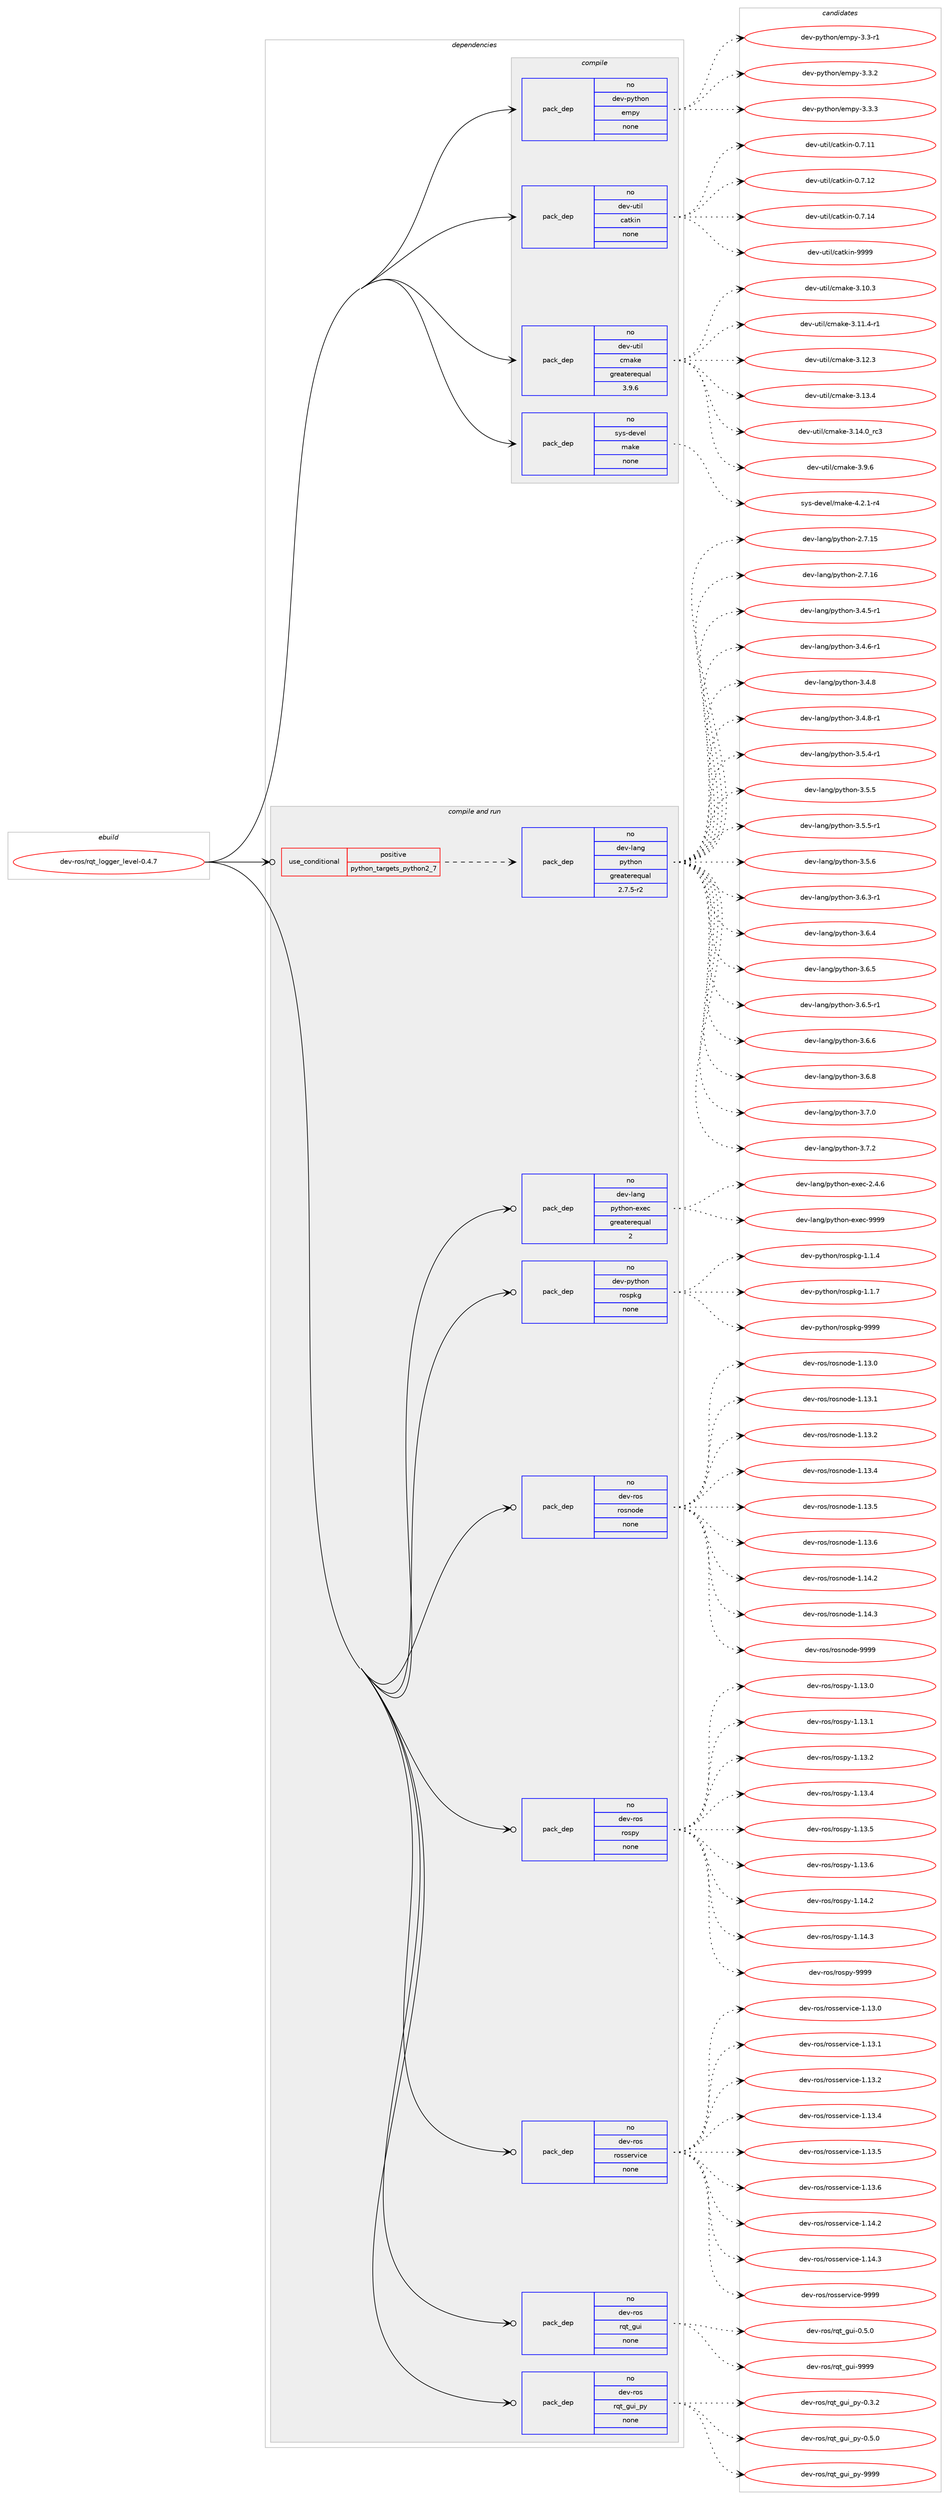 digraph prolog {

# *************
# Graph options
# *************

newrank=true;
concentrate=true;
compound=true;
graph [rankdir=LR,fontname=Helvetica,fontsize=10,ranksep=1.5];#, ranksep=2.5, nodesep=0.2];
edge  [arrowhead=vee];
node  [fontname=Helvetica,fontsize=10];

# **********
# The ebuild
# **********

subgraph cluster_leftcol {
color=gray;
rank=same;
label=<<i>ebuild</i>>;
id [label="dev-ros/rqt_logger_level-0.4.7", color=red, width=4, href="../dev-ros/rqt_logger_level-0.4.7.svg"];
}

# ****************
# The dependencies
# ****************

subgraph cluster_midcol {
color=gray;
label=<<i>dependencies</i>>;
subgraph cluster_compile {
fillcolor="#eeeeee";
style=filled;
label=<<i>compile</i>>;
subgraph pack1055531 {
dependency1469426 [label=<<TABLE BORDER="0" CELLBORDER="1" CELLSPACING="0" CELLPADDING="4" WIDTH="220"><TR><TD ROWSPAN="6" CELLPADDING="30">pack_dep</TD></TR><TR><TD WIDTH="110">no</TD></TR><TR><TD>dev-python</TD></TR><TR><TD>empy</TD></TR><TR><TD>none</TD></TR><TR><TD></TD></TR></TABLE>>, shape=none, color=blue];
}
id:e -> dependency1469426:w [weight=20,style="solid",arrowhead="vee"];
subgraph pack1055532 {
dependency1469427 [label=<<TABLE BORDER="0" CELLBORDER="1" CELLSPACING="0" CELLPADDING="4" WIDTH="220"><TR><TD ROWSPAN="6" CELLPADDING="30">pack_dep</TD></TR><TR><TD WIDTH="110">no</TD></TR><TR><TD>dev-util</TD></TR><TR><TD>catkin</TD></TR><TR><TD>none</TD></TR><TR><TD></TD></TR></TABLE>>, shape=none, color=blue];
}
id:e -> dependency1469427:w [weight=20,style="solid",arrowhead="vee"];
subgraph pack1055533 {
dependency1469428 [label=<<TABLE BORDER="0" CELLBORDER="1" CELLSPACING="0" CELLPADDING="4" WIDTH="220"><TR><TD ROWSPAN="6" CELLPADDING="30">pack_dep</TD></TR><TR><TD WIDTH="110">no</TD></TR><TR><TD>dev-util</TD></TR><TR><TD>cmake</TD></TR><TR><TD>greaterequal</TD></TR><TR><TD>3.9.6</TD></TR></TABLE>>, shape=none, color=blue];
}
id:e -> dependency1469428:w [weight=20,style="solid",arrowhead="vee"];
subgraph pack1055534 {
dependency1469429 [label=<<TABLE BORDER="0" CELLBORDER="1" CELLSPACING="0" CELLPADDING="4" WIDTH="220"><TR><TD ROWSPAN="6" CELLPADDING="30">pack_dep</TD></TR><TR><TD WIDTH="110">no</TD></TR><TR><TD>sys-devel</TD></TR><TR><TD>make</TD></TR><TR><TD>none</TD></TR><TR><TD></TD></TR></TABLE>>, shape=none, color=blue];
}
id:e -> dependency1469429:w [weight=20,style="solid",arrowhead="vee"];
}
subgraph cluster_compileandrun {
fillcolor="#eeeeee";
style=filled;
label=<<i>compile and run</i>>;
subgraph cond390505 {
dependency1469430 [label=<<TABLE BORDER="0" CELLBORDER="1" CELLSPACING="0" CELLPADDING="4"><TR><TD ROWSPAN="3" CELLPADDING="10">use_conditional</TD></TR><TR><TD>positive</TD></TR><TR><TD>python_targets_python2_7</TD></TR></TABLE>>, shape=none, color=red];
subgraph pack1055535 {
dependency1469431 [label=<<TABLE BORDER="0" CELLBORDER="1" CELLSPACING="0" CELLPADDING="4" WIDTH="220"><TR><TD ROWSPAN="6" CELLPADDING="30">pack_dep</TD></TR><TR><TD WIDTH="110">no</TD></TR><TR><TD>dev-lang</TD></TR><TR><TD>python</TD></TR><TR><TD>greaterequal</TD></TR><TR><TD>2.7.5-r2</TD></TR></TABLE>>, shape=none, color=blue];
}
dependency1469430:e -> dependency1469431:w [weight=20,style="dashed",arrowhead="vee"];
}
id:e -> dependency1469430:w [weight=20,style="solid",arrowhead="odotvee"];
subgraph pack1055536 {
dependency1469432 [label=<<TABLE BORDER="0" CELLBORDER="1" CELLSPACING="0" CELLPADDING="4" WIDTH="220"><TR><TD ROWSPAN="6" CELLPADDING="30">pack_dep</TD></TR><TR><TD WIDTH="110">no</TD></TR><TR><TD>dev-lang</TD></TR><TR><TD>python-exec</TD></TR><TR><TD>greaterequal</TD></TR><TR><TD>2</TD></TR></TABLE>>, shape=none, color=blue];
}
id:e -> dependency1469432:w [weight=20,style="solid",arrowhead="odotvee"];
subgraph pack1055537 {
dependency1469433 [label=<<TABLE BORDER="0" CELLBORDER="1" CELLSPACING="0" CELLPADDING="4" WIDTH="220"><TR><TD ROWSPAN="6" CELLPADDING="30">pack_dep</TD></TR><TR><TD WIDTH="110">no</TD></TR><TR><TD>dev-python</TD></TR><TR><TD>rospkg</TD></TR><TR><TD>none</TD></TR><TR><TD></TD></TR></TABLE>>, shape=none, color=blue];
}
id:e -> dependency1469433:w [weight=20,style="solid",arrowhead="odotvee"];
subgraph pack1055538 {
dependency1469434 [label=<<TABLE BORDER="0" CELLBORDER="1" CELLSPACING="0" CELLPADDING="4" WIDTH="220"><TR><TD ROWSPAN="6" CELLPADDING="30">pack_dep</TD></TR><TR><TD WIDTH="110">no</TD></TR><TR><TD>dev-ros</TD></TR><TR><TD>rosnode</TD></TR><TR><TD>none</TD></TR><TR><TD></TD></TR></TABLE>>, shape=none, color=blue];
}
id:e -> dependency1469434:w [weight=20,style="solid",arrowhead="odotvee"];
subgraph pack1055539 {
dependency1469435 [label=<<TABLE BORDER="0" CELLBORDER="1" CELLSPACING="0" CELLPADDING="4" WIDTH="220"><TR><TD ROWSPAN="6" CELLPADDING="30">pack_dep</TD></TR><TR><TD WIDTH="110">no</TD></TR><TR><TD>dev-ros</TD></TR><TR><TD>rospy</TD></TR><TR><TD>none</TD></TR><TR><TD></TD></TR></TABLE>>, shape=none, color=blue];
}
id:e -> dependency1469435:w [weight=20,style="solid",arrowhead="odotvee"];
subgraph pack1055540 {
dependency1469436 [label=<<TABLE BORDER="0" CELLBORDER="1" CELLSPACING="0" CELLPADDING="4" WIDTH="220"><TR><TD ROWSPAN="6" CELLPADDING="30">pack_dep</TD></TR><TR><TD WIDTH="110">no</TD></TR><TR><TD>dev-ros</TD></TR><TR><TD>rosservice</TD></TR><TR><TD>none</TD></TR><TR><TD></TD></TR></TABLE>>, shape=none, color=blue];
}
id:e -> dependency1469436:w [weight=20,style="solid",arrowhead="odotvee"];
subgraph pack1055541 {
dependency1469437 [label=<<TABLE BORDER="0" CELLBORDER="1" CELLSPACING="0" CELLPADDING="4" WIDTH="220"><TR><TD ROWSPAN="6" CELLPADDING="30">pack_dep</TD></TR><TR><TD WIDTH="110">no</TD></TR><TR><TD>dev-ros</TD></TR><TR><TD>rqt_gui</TD></TR><TR><TD>none</TD></TR><TR><TD></TD></TR></TABLE>>, shape=none, color=blue];
}
id:e -> dependency1469437:w [weight=20,style="solid",arrowhead="odotvee"];
subgraph pack1055542 {
dependency1469438 [label=<<TABLE BORDER="0" CELLBORDER="1" CELLSPACING="0" CELLPADDING="4" WIDTH="220"><TR><TD ROWSPAN="6" CELLPADDING="30">pack_dep</TD></TR><TR><TD WIDTH="110">no</TD></TR><TR><TD>dev-ros</TD></TR><TR><TD>rqt_gui_py</TD></TR><TR><TD>none</TD></TR><TR><TD></TD></TR></TABLE>>, shape=none, color=blue];
}
id:e -> dependency1469438:w [weight=20,style="solid",arrowhead="odotvee"];
}
subgraph cluster_run {
fillcolor="#eeeeee";
style=filled;
label=<<i>run</i>>;
}
}

# **************
# The candidates
# **************

subgraph cluster_choices {
rank=same;
color=gray;
label=<<i>candidates</i>>;

subgraph choice1055531 {
color=black;
nodesep=1;
choice1001011184511212111610411111047101109112121455146514511449 [label="dev-python/empy-3.3-r1", color=red, width=4,href="../dev-python/empy-3.3-r1.svg"];
choice1001011184511212111610411111047101109112121455146514650 [label="dev-python/empy-3.3.2", color=red, width=4,href="../dev-python/empy-3.3.2.svg"];
choice1001011184511212111610411111047101109112121455146514651 [label="dev-python/empy-3.3.3", color=red, width=4,href="../dev-python/empy-3.3.3.svg"];
dependency1469426:e -> choice1001011184511212111610411111047101109112121455146514511449:w [style=dotted,weight="100"];
dependency1469426:e -> choice1001011184511212111610411111047101109112121455146514650:w [style=dotted,weight="100"];
dependency1469426:e -> choice1001011184511212111610411111047101109112121455146514651:w [style=dotted,weight="100"];
}
subgraph choice1055532 {
color=black;
nodesep=1;
choice1001011184511711610510847999711610710511045484655464949 [label="dev-util/catkin-0.7.11", color=red, width=4,href="../dev-util/catkin-0.7.11.svg"];
choice1001011184511711610510847999711610710511045484655464950 [label="dev-util/catkin-0.7.12", color=red, width=4,href="../dev-util/catkin-0.7.12.svg"];
choice1001011184511711610510847999711610710511045484655464952 [label="dev-util/catkin-0.7.14", color=red, width=4,href="../dev-util/catkin-0.7.14.svg"];
choice100101118451171161051084799971161071051104557575757 [label="dev-util/catkin-9999", color=red, width=4,href="../dev-util/catkin-9999.svg"];
dependency1469427:e -> choice1001011184511711610510847999711610710511045484655464949:w [style=dotted,weight="100"];
dependency1469427:e -> choice1001011184511711610510847999711610710511045484655464950:w [style=dotted,weight="100"];
dependency1469427:e -> choice1001011184511711610510847999711610710511045484655464952:w [style=dotted,weight="100"];
dependency1469427:e -> choice100101118451171161051084799971161071051104557575757:w [style=dotted,weight="100"];
}
subgraph choice1055533 {
color=black;
nodesep=1;
choice1001011184511711610510847991099710710145514649484651 [label="dev-util/cmake-3.10.3", color=red, width=4,href="../dev-util/cmake-3.10.3.svg"];
choice10010111845117116105108479910997107101455146494946524511449 [label="dev-util/cmake-3.11.4-r1", color=red, width=4,href="../dev-util/cmake-3.11.4-r1.svg"];
choice1001011184511711610510847991099710710145514649504651 [label="dev-util/cmake-3.12.3", color=red, width=4,href="../dev-util/cmake-3.12.3.svg"];
choice1001011184511711610510847991099710710145514649514652 [label="dev-util/cmake-3.13.4", color=red, width=4,href="../dev-util/cmake-3.13.4.svg"];
choice1001011184511711610510847991099710710145514649524648951149951 [label="dev-util/cmake-3.14.0_rc3", color=red, width=4,href="../dev-util/cmake-3.14.0_rc3.svg"];
choice10010111845117116105108479910997107101455146574654 [label="dev-util/cmake-3.9.6", color=red, width=4,href="../dev-util/cmake-3.9.6.svg"];
dependency1469428:e -> choice1001011184511711610510847991099710710145514649484651:w [style=dotted,weight="100"];
dependency1469428:e -> choice10010111845117116105108479910997107101455146494946524511449:w [style=dotted,weight="100"];
dependency1469428:e -> choice1001011184511711610510847991099710710145514649504651:w [style=dotted,weight="100"];
dependency1469428:e -> choice1001011184511711610510847991099710710145514649514652:w [style=dotted,weight="100"];
dependency1469428:e -> choice1001011184511711610510847991099710710145514649524648951149951:w [style=dotted,weight="100"];
dependency1469428:e -> choice10010111845117116105108479910997107101455146574654:w [style=dotted,weight="100"];
}
subgraph choice1055534 {
color=black;
nodesep=1;
choice1151211154510010111810110847109971071014552465046494511452 [label="sys-devel/make-4.2.1-r4", color=red, width=4,href="../sys-devel/make-4.2.1-r4.svg"];
dependency1469429:e -> choice1151211154510010111810110847109971071014552465046494511452:w [style=dotted,weight="100"];
}
subgraph choice1055535 {
color=black;
nodesep=1;
choice10010111845108971101034711212111610411111045504655464953 [label="dev-lang/python-2.7.15", color=red, width=4,href="../dev-lang/python-2.7.15.svg"];
choice10010111845108971101034711212111610411111045504655464954 [label="dev-lang/python-2.7.16", color=red, width=4,href="../dev-lang/python-2.7.16.svg"];
choice1001011184510897110103471121211161041111104551465246534511449 [label="dev-lang/python-3.4.5-r1", color=red, width=4,href="../dev-lang/python-3.4.5-r1.svg"];
choice1001011184510897110103471121211161041111104551465246544511449 [label="dev-lang/python-3.4.6-r1", color=red, width=4,href="../dev-lang/python-3.4.6-r1.svg"];
choice100101118451089711010347112121116104111110455146524656 [label="dev-lang/python-3.4.8", color=red, width=4,href="../dev-lang/python-3.4.8.svg"];
choice1001011184510897110103471121211161041111104551465246564511449 [label="dev-lang/python-3.4.8-r1", color=red, width=4,href="../dev-lang/python-3.4.8-r1.svg"];
choice1001011184510897110103471121211161041111104551465346524511449 [label="dev-lang/python-3.5.4-r1", color=red, width=4,href="../dev-lang/python-3.5.4-r1.svg"];
choice100101118451089711010347112121116104111110455146534653 [label="dev-lang/python-3.5.5", color=red, width=4,href="../dev-lang/python-3.5.5.svg"];
choice1001011184510897110103471121211161041111104551465346534511449 [label="dev-lang/python-3.5.5-r1", color=red, width=4,href="../dev-lang/python-3.5.5-r1.svg"];
choice100101118451089711010347112121116104111110455146534654 [label="dev-lang/python-3.5.6", color=red, width=4,href="../dev-lang/python-3.5.6.svg"];
choice1001011184510897110103471121211161041111104551465446514511449 [label="dev-lang/python-3.6.3-r1", color=red, width=4,href="../dev-lang/python-3.6.3-r1.svg"];
choice100101118451089711010347112121116104111110455146544652 [label="dev-lang/python-3.6.4", color=red, width=4,href="../dev-lang/python-3.6.4.svg"];
choice100101118451089711010347112121116104111110455146544653 [label="dev-lang/python-3.6.5", color=red, width=4,href="../dev-lang/python-3.6.5.svg"];
choice1001011184510897110103471121211161041111104551465446534511449 [label="dev-lang/python-3.6.5-r1", color=red, width=4,href="../dev-lang/python-3.6.5-r1.svg"];
choice100101118451089711010347112121116104111110455146544654 [label="dev-lang/python-3.6.6", color=red, width=4,href="../dev-lang/python-3.6.6.svg"];
choice100101118451089711010347112121116104111110455146544656 [label="dev-lang/python-3.6.8", color=red, width=4,href="../dev-lang/python-3.6.8.svg"];
choice100101118451089711010347112121116104111110455146554648 [label="dev-lang/python-3.7.0", color=red, width=4,href="../dev-lang/python-3.7.0.svg"];
choice100101118451089711010347112121116104111110455146554650 [label="dev-lang/python-3.7.2", color=red, width=4,href="../dev-lang/python-3.7.2.svg"];
dependency1469431:e -> choice10010111845108971101034711212111610411111045504655464953:w [style=dotted,weight="100"];
dependency1469431:e -> choice10010111845108971101034711212111610411111045504655464954:w [style=dotted,weight="100"];
dependency1469431:e -> choice1001011184510897110103471121211161041111104551465246534511449:w [style=dotted,weight="100"];
dependency1469431:e -> choice1001011184510897110103471121211161041111104551465246544511449:w [style=dotted,weight="100"];
dependency1469431:e -> choice100101118451089711010347112121116104111110455146524656:w [style=dotted,weight="100"];
dependency1469431:e -> choice1001011184510897110103471121211161041111104551465246564511449:w [style=dotted,weight="100"];
dependency1469431:e -> choice1001011184510897110103471121211161041111104551465346524511449:w [style=dotted,weight="100"];
dependency1469431:e -> choice100101118451089711010347112121116104111110455146534653:w [style=dotted,weight="100"];
dependency1469431:e -> choice1001011184510897110103471121211161041111104551465346534511449:w [style=dotted,weight="100"];
dependency1469431:e -> choice100101118451089711010347112121116104111110455146534654:w [style=dotted,weight="100"];
dependency1469431:e -> choice1001011184510897110103471121211161041111104551465446514511449:w [style=dotted,weight="100"];
dependency1469431:e -> choice100101118451089711010347112121116104111110455146544652:w [style=dotted,weight="100"];
dependency1469431:e -> choice100101118451089711010347112121116104111110455146544653:w [style=dotted,weight="100"];
dependency1469431:e -> choice1001011184510897110103471121211161041111104551465446534511449:w [style=dotted,weight="100"];
dependency1469431:e -> choice100101118451089711010347112121116104111110455146544654:w [style=dotted,weight="100"];
dependency1469431:e -> choice100101118451089711010347112121116104111110455146544656:w [style=dotted,weight="100"];
dependency1469431:e -> choice100101118451089711010347112121116104111110455146554648:w [style=dotted,weight="100"];
dependency1469431:e -> choice100101118451089711010347112121116104111110455146554650:w [style=dotted,weight="100"];
}
subgraph choice1055536 {
color=black;
nodesep=1;
choice1001011184510897110103471121211161041111104510112010199455046524654 [label="dev-lang/python-exec-2.4.6", color=red, width=4,href="../dev-lang/python-exec-2.4.6.svg"];
choice10010111845108971101034711212111610411111045101120101994557575757 [label="dev-lang/python-exec-9999", color=red, width=4,href="../dev-lang/python-exec-9999.svg"];
dependency1469432:e -> choice1001011184510897110103471121211161041111104510112010199455046524654:w [style=dotted,weight="100"];
dependency1469432:e -> choice10010111845108971101034711212111610411111045101120101994557575757:w [style=dotted,weight="100"];
}
subgraph choice1055537 {
color=black;
nodesep=1;
choice1001011184511212111610411111047114111115112107103454946494652 [label="dev-python/rospkg-1.1.4", color=red, width=4,href="../dev-python/rospkg-1.1.4.svg"];
choice1001011184511212111610411111047114111115112107103454946494655 [label="dev-python/rospkg-1.1.7", color=red, width=4,href="../dev-python/rospkg-1.1.7.svg"];
choice10010111845112121116104111110471141111151121071034557575757 [label="dev-python/rospkg-9999", color=red, width=4,href="../dev-python/rospkg-9999.svg"];
dependency1469433:e -> choice1001011184511212111610411111047114111115112107103454946494652:w [style=dotted,weight="100"];
dependency1469433:e -> choice1001011184511212111610411111047114111115112107103454946494655:w [style=dotted,weight="100"];
dependency1469433:e -> choice10010111845112121116104111110471141111151121071034557575757:w [style=dotted,weight="100"];
}
subgraph choice1055538 {
color=black;
nodesep=1;
choice100101118451141111154711411111511011110010145494649514648 [label="dev-ros/rosnode-1.13.0", color=red, width=4,href="../dev-ros/rosnode-1.13.0.svg"];
choice100101118451141111154711411111511011110010145494649514649 [label="dev-ros/rosnode-1.13.1", color=red, width=4,href="../dev-ros/rosnode-1.13.1.svg"];
choice100101118451141111154711411111511011110010145494649514650 [label="dev-ros/rosnode-1.13.2", color=red, width=4,href="../dev-ros/rosnode-1.13.2.svg"];
choice100101118451141111154711411111511011110010145494649514652 [label="dev-ros/rosnode-1.13.4", color=red, width=4,href="../dev-ros/rosnode-1.13.4.svg"];
choice100101118451141111154711411111511011110010145494649514653 [label="dev-ros/rosnode-1.13.5", color=red, width=4,href="../dev-ros/rosnode-1.13.5.svg"];
choice100101118451141111154711411111511011110010145494649514654 [label="dev-ros/rosnode-1.13.6", color=red, width=4,href="../dev-ros/rosnode-1.13.6.svg"];
choice100101118451141111154711411111511011110010145494649524650 [label="dev-ros/rosnode-1.14.2", color=red, width=4,href="../dev-ros/rosnode-1.14.2.svg"];
choice100101118451141111154711411111511011110010145494649524651 [label="dev-ros/rosnode-1.14.3", color=red, width=4,href="../dev-ros/rosnode-1.14.3.svg"];
choice10010111845114111115471141111151101111001014557575757 [label="dev-ros/rosnode-9999", color=red, width=4,href="../dev-ros/rosnode-9999.svg"];
dependency1469434:e -> choice100101118451141111154711411111511011110010145494649514648:w [style=dotted,weight="100"];
dependency1469434:e -> choice100101118451141111154711411111511011110010145494649514649:w [style=dotted,weight="100"];
dependency1469434:e -> choice100101118451141111154711411111511011110010145494649514650:w [style=dotted,weight="100"];
dependency1469434:e -> choice100101118451141111154711411111511011110010145494649514652:w [style=dotted,weight="100"];
dependency1469434:e -> choice100101118451141111154711411111511011110010145494649514653:w [style=dotted,weight="100"];
dependency1469434:e -> choice100101118451141111154711411111511011110010145494649514654:w [style=dotted,weight="100"];
dependency1469434:e -> choice100101118451141111154711411111511011110010145494649524650:w [style=dotted,weight="100"];
dependency1469434:e -> choice100101118451141111154711411111511011110010145494649524651:w [style=dotted,weight="100"];
dependency1469434:e -> choice10010111845114111115471141111151101111001014557575757:w [style=dotted,weight="100"];
}
subgraph choice1055539 {
color=black;
nodesep=1;
choice100101118451141111154711411111511212145494649514648 [label="dev-ros/rospy-1.13.0", color=red, width=4,href="../dev-ros/rospy-1.13.0.svg"];
choice100101118451141111154711411111511212145494649514649 [label="dev-ros/rospy-1.13.1", color=red, width=4,href="../dev-ros/rospy-1.13.1.svg"];
choice100101118451141111154711411111511212145494649514650 [label="dev-ros/rospy-1.13.2", color=red, width=4,href="../dev-ros/rospy-1.13.2.svg"];
choice100101118451141111154711411111511212145494649514652 [label="dev-ros/rospy-1.13.4", color=red, width=4,href="../dev-ros/rospy-1.13.4.svg"];
choice100101118451141111154711411111511212145494649514653 [label="dev-ros/rospy-1.13.5", color=red, width=4,href="../dev-ros/rospy-1.13.5.svg"];
choice100101118451141111154711411111511212145494649514654 [label="dev-ros/rospy-1.13.6", color=red, width=4,href="../dev-ros/rospy-1.13.6.svg"];
choice100101118451141111154711411111511212145494649524650 [label="dev-ros/rospy-1.14.2", color=red, width=4,href="../dev-ros/rospy-1.14.2.svg"];
choice100101118451141111154711411111511212145494649524651 [label="dev-ros/rospy-1.14.3", color=red, width=4,href="../dev-ros/rospy-1.14.3.svg"];
choice10010111845114111115471141111151121214557575757 [label="dev-ros/rospy-9999", color=red, width=4,href="../dev-ros/rospy-9999.svg"];
dependency1469435:e -> choice100101118451141111154711411111511212145494649514648:w [style=dotted,weight="100"];
dependency1469435:e -> choice100101118451141111154711411111511212145494649514649:w [style=dotted,weight="100"];
dependency1469435:e -> choice100101118451141111154711411111511212145494649514650:w [style=dotted,weight="100"];
dependency1469435:e -> choice100101118451141111154711411111511212145494649514652:w [style=dotted,weight="100"];
dependency1469435:e -> choice100101118451141111154711411111511212145494649514653:w [style=dotted,weight="100"];
dependency1469435:e -> choice100101118451141111154711411111511212145494649514654:w [style=dotted,weight="100"];
dependency1469435:e -> choice100101118451141111154711411111511212145494649524650:w [style=dotted,weight="100"];
dependency1469435:e -> choice100101118451141111154711411111511212145494649524651:w [style=dotted,weight="100"];
dependency1469435:e -> choice10010111845114111115471141111151121214557575757:w [style=dotted,weight="100"];
}
subgraph choice1055540 {
color=black;
nodesep=1;
choice10010111845114111115471141111151151011141181059910145494649514648 [label="dev-ros/rosservice-1.13.0", color=red, width=4,href="../dev-ros/rosservice-1.13.0.svg"];
choice10010111845114111115471141111151151011141181059910145494649514649 [label="dev-ros/rosservice-1.13.1", color=red, width=4,href="../dev-ros/rosservice-1.13.1.svg"];
choice10010111845114111115471141111151151011141181059910145494649514650 [label="dev-ros/rosservice-1.13.2", color=red, width=4,href="../dev-ros/rosservice-1.13.2.svg"];
choice10010111845114111115471141111151151011141181059910145494649514652 [label="dev-ros/rosservice-1.13.4", color=red, width=4,href="../dev-ros/rosservice-1.13.4.svg"];
choice10010111845114111115471141111151151011141181059910145494649514653 [label="dev-ros/rosservice-1.13.5", color=red, width=4,href="../dev-ros/rosservice-1.13.5.svg"];
choice10010111845114111115471141111151151011141181059910145494649514654 [label="dev-ros/rosservice-1.13.6", color=red, width=4,href="../dev-ros/rosservice-1.13.6.svg"];
choice10010111845114111115471141111151151011141181059910145494649524650 [label="dev-ros/rosservice-1.14.2", color=red, width=4,href="../dev-ros/rosservice-1.14.2.svg"];
choice10010111845114111115471141111151151011141181059910145494649524651 [label="dev-ros/rosservice-1.14.3", color=red, width=4,href="../dev-ros/rosservice-1.14.3.svg"];
choice1001011184511411111547114111115115101114118105991014557575757 [label="dev-ros/rosservice-9999", color=red, width=4,href="../dev-ros/rosservice-9999.svg"];
dependency1469436:e -> choice10010111845114111115471141111151151011141181059910145494649514648:w [style=dotted,weight="100"];
dependency1469436:e -> choice10010111845114111115471141111151151011141181059910145494649514649:w [style=dotted,weight="100"];
dependency1469436:e -> choice10010111845114111115471141111151151011141181059910145494649514650:w [style=dotted,weight="100"];
dependency1469436:e -> choice10010111845114111115471141111151151011141181059910145494649514652:w [style=dotted,weight="100"];
dependency1469436:e -> choice10010111845114111115471141111151151011141181059910145494649514653:w [style=dotted,weight="100"];
dependency1469436:e -> choice10010111845114111115471141111151151011141181059910145494649514654:w [style=dotted,weight="100"];
dependency1469436:e -> choice10010111845114111115471141111151151011141181059910145494649524650:w [style=dotted,weight="100"];
dependency1469436:e -> choice10010111845114111115471141111151151011141181059910145494649524651:w [style=dotted,weight="100"];
dependency1469436:e -> choice1001011184511411111547114111115115101114118105991014557575757:w [style=dotted,weight="100"];
}
subgraph choice1055541 {
color=black;
nodesep=1;
choice100101118451141111154711411311695103117105454846534648 [label="dev-ros/rqt_gui-0.5.0", color=red, width=4,href="../dev-ros/rqt_gui-0.5.0.svg"];
choice1001011184511411111547114113116951031171054557575757 [label="dev-ros/rqt_gui-9999", color=red, width=4,href="../dev-ros/rqt_gui-9999.svg"];
dependency1469437:e -> choice100101118451141111154711411311695103117105454846534648:w [style=dotted,weight="100"];
dependency1469437:e -> choice1001011184511411111547114113116951031171054557575757:w [style=dotted,weight="100"];
}
subgraph choice1055542 {
color=black;
nodesep=1;
choice10010111845114111115471141131169510311710595112121454846514650 [label="dev-ros/rqt_gui_py-0.3.2", color=red, width=4,href="../dev-ros/rqt_gui_py-0.3.2.svg"];
choice10010111845114111115471141131169510311710595112121454846534648 [label="dev-ros/rqt_gui_py-0.5.0", color=red, width=4,href="../dev-ros/rqt_gui_py-0.5.0.svg"];
choice100101118451141111154711411311695103117105951121214557575757 [label="dev-ros/rqt_gui_py-9999", color=red, width=4,href="../dev-ros/rqt_gui_py-9999.svg"];
dependency1469438:e -> choice10010111845114111115471141131169510311710595112121454846514650:w [style=dotted,weight="100"];
dependency1469438:e -> choice10010111845114111115471141131169510311710595112121454846534648:w [style=dotted,weight="100"];
dependency1469438:e -> choice100101118451141111154711411311695103117105951121214557575757:w [style=dotted,weight="100"];
}
}

}
